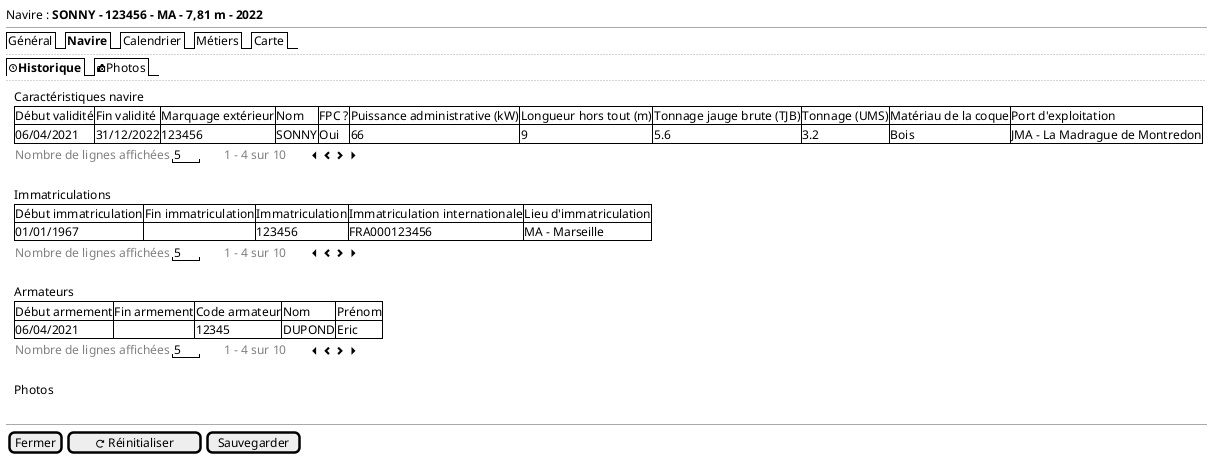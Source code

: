 @startsalt
{
  Navire : <b>SONNY - 123456 - MA - 7,81 m - 2022
  --
  {/ Général | <b>Navire | Calendrier | Métiers | Carte}
  ..
  {/ <&clock><b>Historique | <&camera-slr>Photos}
  ..
  {{

    {
    . | Caractéristiques navire
    . | {# Début validité | Fin validité | Marquage extérieur | Nom | FPC ? | Puissance administrative (kW) | Longueur hors tout (m) | Tonnage jauge brute (TJB) | Tonnage (UMS) | Matériau de la coque | Port d'exploitation
        06/04/2021 | 31/12/2022 | 123456 | SONNY | Oui | 66 | 9 | 5.6 | 3.2 | Bois | JMA - La Madrague de Montredon }
    . | { <font color=grey>Nombre de lignes affichées</font> |  " 5 "  | . | . | . | . | <font color=grey>1 - 4 sur 10 | . | . | . | . | <&caret-left> <&chevron-left> <&chevron-right> <&caret-right> }
    .

    . | Immatriculations
    . | {# Début immatriculation | Fin immatriculation | Immatriculation | Immatriculation internationale | Lieu d'immatriculation
       01/01/1967 | . | 123456 | FRA000123456 | MA - Marseille}
    . | { <font color=grey>Nombre de lignes affichées</font> |  " 5 "  | . | . | . | . | <font color=grey>1 - 4 sur 10 | . | . | . | . | <&caret-left> <&chevron-left> <&chevron-right> <&caret-right> }
    .
    . | Armateurs
    . | {# Début armement | Fin armement | Code armateur |  Nom | Prénom
        06/04/2021 | . | 12345 | DUPOND | Eric }
    . | { <font color=grey>Nombre de lignes affichées</font> |  " 5 "  | . | . | . | . | <font color=grey>1 - 4 sur 10 | . | . | . | . | <&caret-left> <&chevron-left> <&chevron-right> <&caret-right> }
    .
    . | Photos
    }
  }

}

  .
  --
  { [Fermer] | [<&reload> Réinitialiser] | [Sauvegarder] }
}
@endsalt